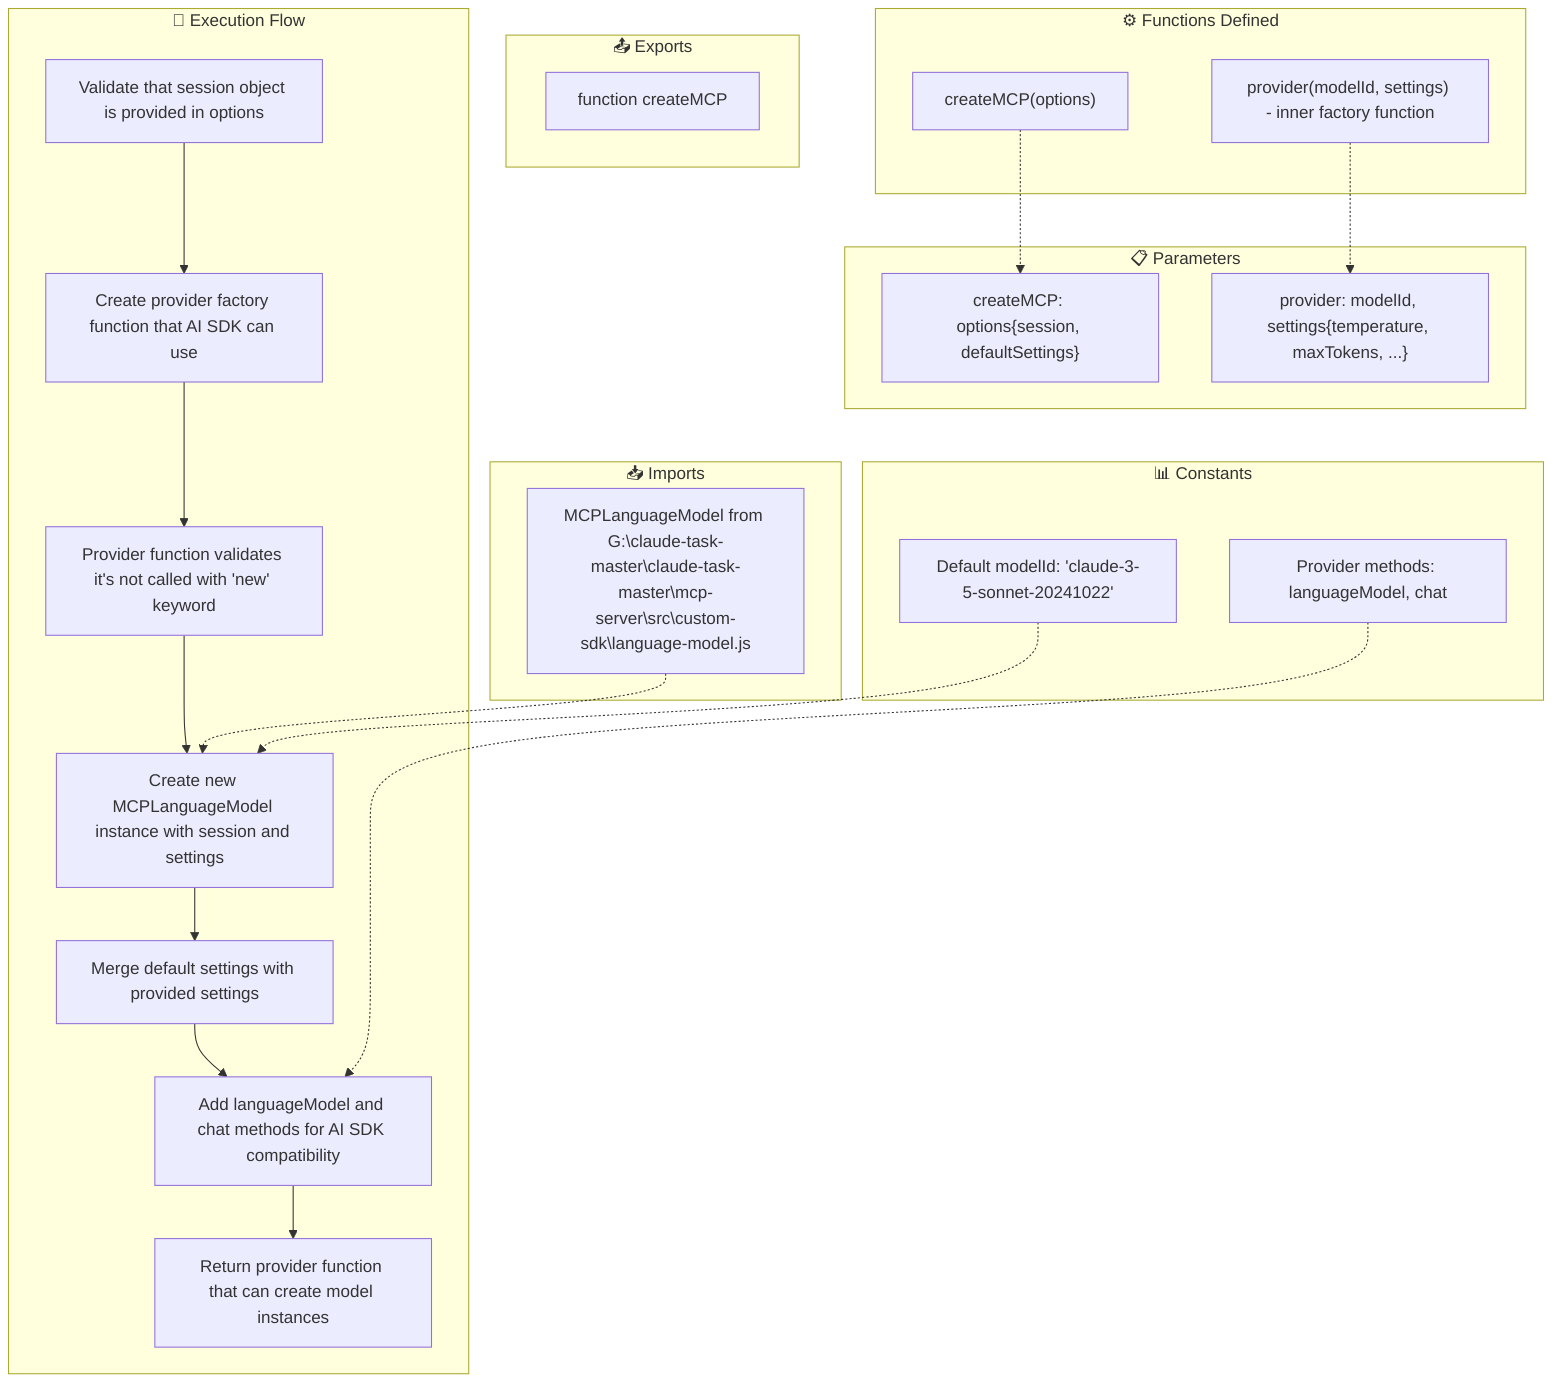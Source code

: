 flowchart TB
    subgraph Imports ["📥 Imports"]
        IMP1["MCPLanguageModel from G:\claude-task-master\claude-task-master\mcp-server\src\custom-sdk\language-model.js"]
    end
    
    subgraph Functions ["⚙️ Functions Defined"]
        FN1["createMCP(options)"]
        FN2["provider(modelId, settings) - inner factory function"]
    end
    
    subgraph Exports ["📤 Exports"]
        EX1["function createMCP"]
    end
    
    subgraph Parameters ["📋 Parameters"]
        PA1["createMCP: options{session, defaultSettings}"]
        PA2["provider: modelId, settings{temperature, maxTokens, ...}"]
    end
    
    subgraph Constants ["📊 Constants"]
        CO1["Default modelId: 'claude-3-5-sonnet-20241022'"]
        CO2["Provider methods: languageModel, chat"]
    end
    
    subgraph ExecutionFlow ["🔄 Execution Flow"]
        FL1["Validate that session object is provided in options"]
        FL2["Create provider factory function that AI SDK can use"]
        FL3["Provider function validates it's not called with 'new' keyword"]
        FL4["Create new MCPLanguageModel instance with session and settings"]
        FL5["Merge default settings with provided settings"]
        FL6["Add languageModel and chat methods for AI SDK compatibility"]
        FL7["Return provider function that can create model instances"]
    end
    
    %% Flow connections
    FL1 --> FL2
    FL2 --> FL3
    FL3 --> FL4
    FL4 --> FL5
    FL5 --> FL6
    FL6 --> FL7
    
    %% Cross-references
    IMP1 -.-> FL4
    FN1 -.-> PA1
    FN2 -.-> PA2
    CO1 -.-> FL4
    CO2 -.-> FL6